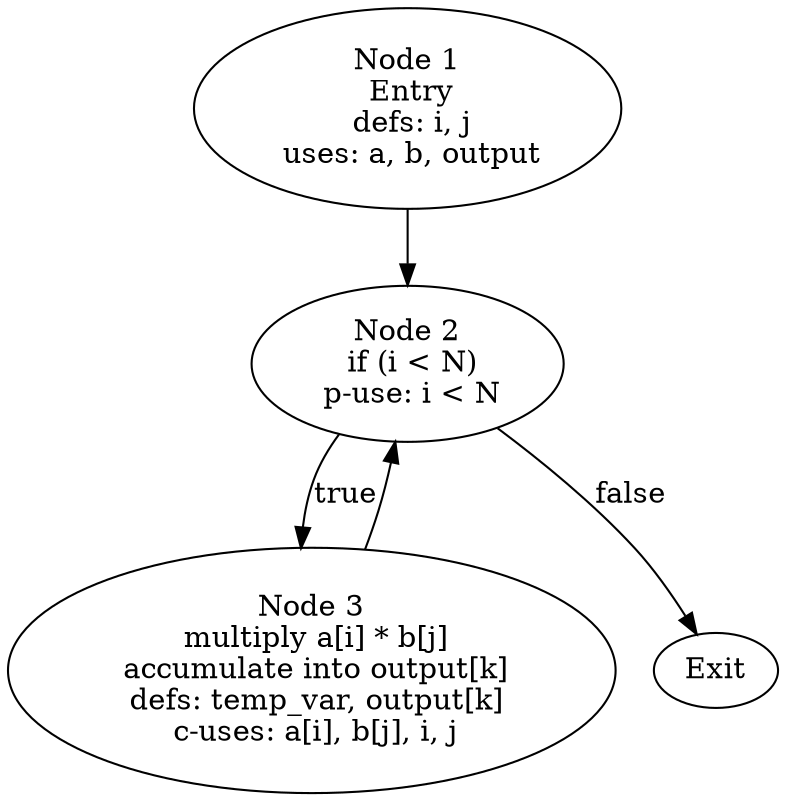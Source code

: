 digraph CDFG {
    node1 [label="Node 1\n Entry\n defs: i, j\n uses: a, b, output"];
    node2 [label="Node 2\n if (i < N)\n p-use: i < N"];
    node3 [label="Node 3\n multiply a[i] * b[j]\n accumulate into output[k]\n defs: temp_var, output[k]\n c-uses: a[i], b[j], i, j"];
    exit_node [label="Exit"];

    node1 -> node2;
    node2 -> node3 [label="true"];
    node3 -> node2;
    node2 -> exit_node [label="false"];
}